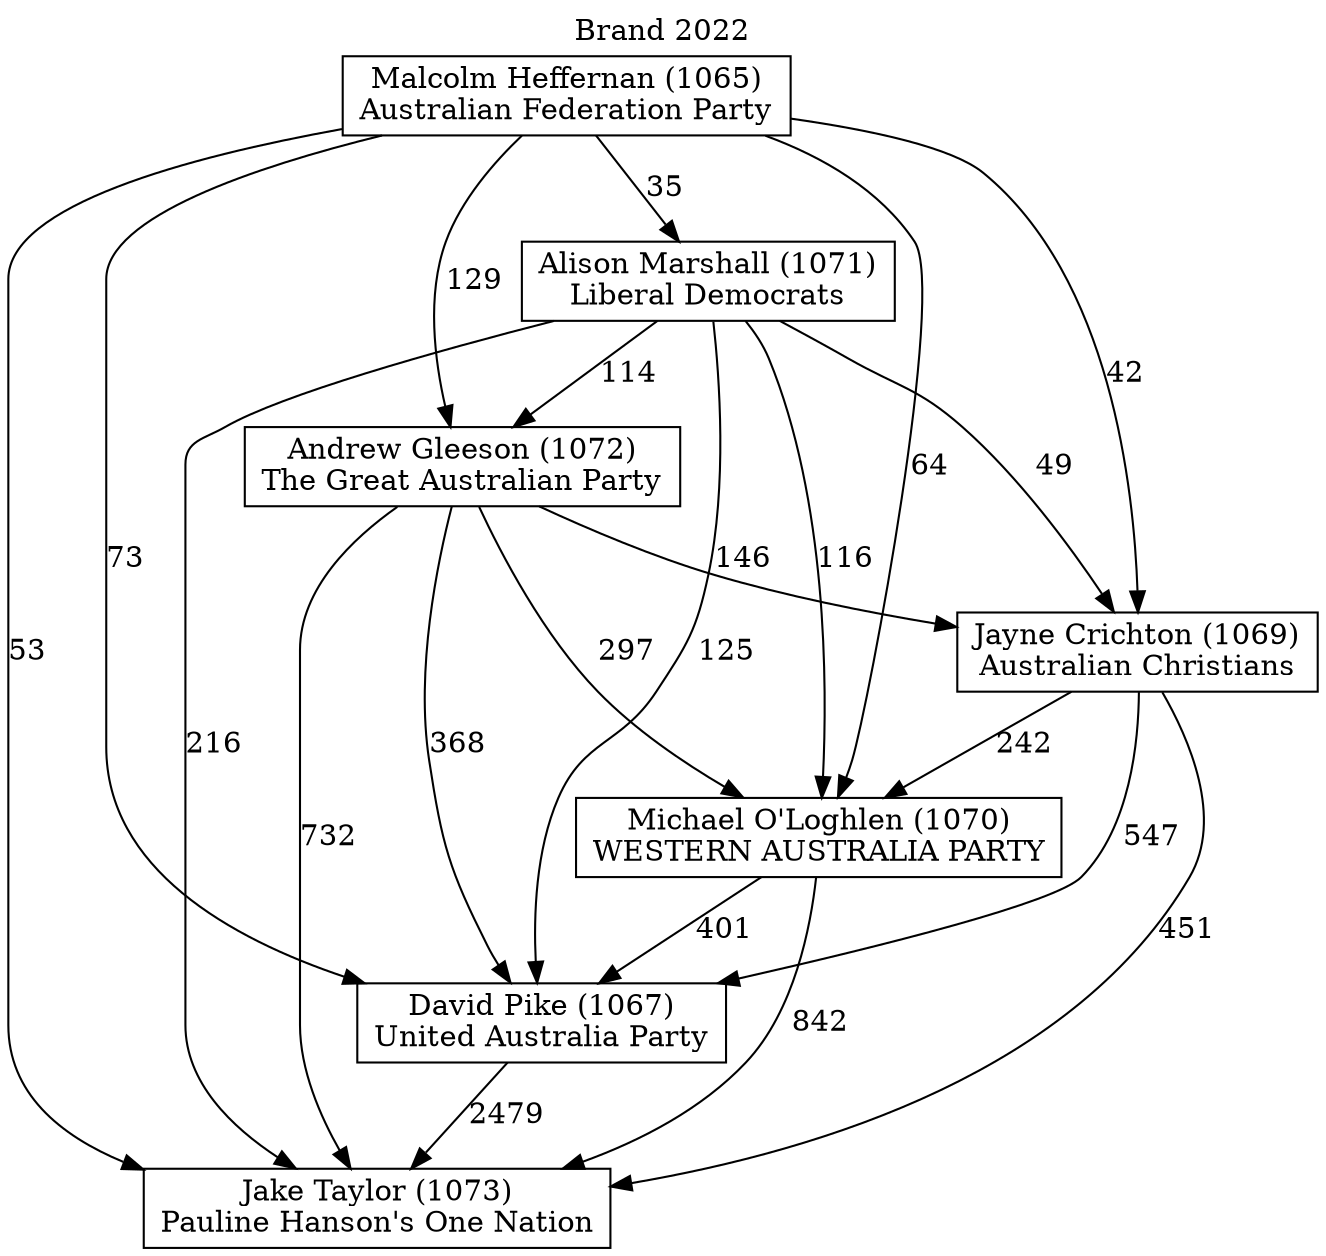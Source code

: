 // House preference flow
digraph "Jake Taylor (1073)_Brand_2022" {
	graph [label="Brand 2022" labelloc=t mclimit=10]
	node [shape=box]
	"Jake Taylor (1073)" [label="Jake Taylor (1073)
Pauline Hanson's One Nation"]
	"David Pike (1067)" [label="David Pike (1067)
United Australia Party"]
	"Michael O'Loghlen (1070)" [label="Michael O'Loghlen (1070)
WESTERN AUSTRALIA PARTY"]
	"Jayne Crichton (1069)" [label="Jayne Crichton (1069)
Australian Christians"]
	"Andrew Gleeson (1072)" [label="Andrew Gleeson (1072)
The Great Australian Party"]
	"Alison Marshall (1071)" [label="Alison Marshall (1071)
Liberal Democrats"]
	"Malcolm Heffernan (1065)" [label="Malcolm Heffernan (1065)
Australian Federation Party"]
	"David Pike (1067)" -> "Jake Taylor (1073)" [label=2479]
	"Michael O'Loghlen (1070)" -> "David Pike (1067)" [label=401]
	"Jayne Crichton (1069)" -> "Michael O'Loghlen (1070)" [label=242]
	"Andrew Gleeson (1072)" -> "Jayne Crichton (1069)" [label=146]
	"Alison Marshall (1071)" -> "Andrew Gleeson (1072)" [label=114]
	"Malcolm Heffernan (1065)" -> "Alison Marshall (1071)" [label=35]
	"Michael O'Loghlen (1070)" -> "Jake Taylor (1073)" [label=842]
	"Jayne Crichton (1069)" -> "Jake Taylor (1073)" [label=451]
	"Andrew Gleeson (1072)" -> "Jake Taylor (1073)" [label=732]
	"Alison Marshall (1071)" -> "Jake Taylor (1073)" [label=216]
	"Malcolm Heffernan (1065)" -> "Jake Taylor (1073)" [label=53]
	"Malcolm Heffernan (1065)" -> "Andrew Gleeson (1072)" [label=129]
	"Alison Marshall (1071)" -> "Jayne Crichton (1069)" [label=49]
	"Malcolm Heffernan (1065)" -> "Jayne Crichton (1069)" [label=42]
	"Andrew Gleeson (1072)" -> "Michael O'Loghlen (1070)" [label=297]
	"Alison Marshall (1071)" -> "Michael O'Loghlen (1070)" [label=116]
	"Malcolm Heffernan (1065)" -> "Michael O'Loghlen (1070)" [label=64]
	"Jayne Crichton (1069)" -> "David Pike (1067)" [label=547]
	"Andrew Gleeson (1072)" -> "David Pike (1067)" [label=368]
	"Alison Marshall (1071)" -> "David Pike (1067)" [label=125]
	"Malcolm Heffernan (1065)" -> "David Pike (1067)" [label=73]
}
